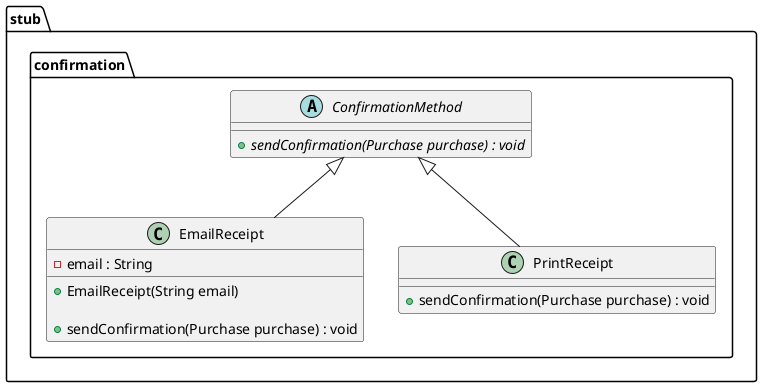 @startuml

stub.confirmation.ConfirmationMethod <|-- stub.confirmation.EmailReceipt
stub.confirmation.ConfirmationMethod <|-- stub.confirmation.PrintReceipt

abstract class stub.confirmation.ConfirmationMethod {
    + {abstract} sendConfirmation(Purchase purchase) : void
}
class stub.confirmation.EmailReceipt {
    - email : String

    + EmailReceipt(String email)

    + sendConfirmation(Purchase purchase) : void
}
class stub.confirmation.PrintReceipt {
    + sendConfirmation(Purchase purchase) : void
}

@enduml